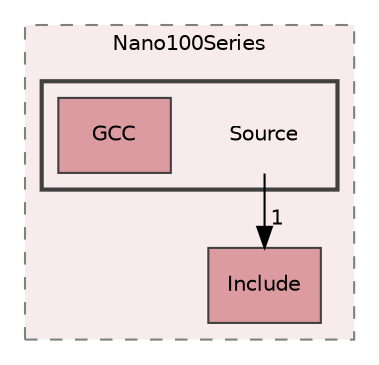 digraph "Device/Nuvoton/Nano100Series/Source"
{
 // LATEX_PDF_SIZE
  edge [fontname="Helvetica",fontsize="10",labelfontname="Helvetica",labelfontsize="10"];
  node [fontname="Helvetica",fontsize="10",shape=record];
  compound=true
  subgraph clusterdir_8901e4f9bfff2fe6a48972791184df48 {
    graph [ bgcolor="#f8ebec", pencolor="grey50", style="filled,dashed,", label="Nano100Series", fontname="Helvetica", fontsize="10", URL="dir_8901e4f9bfff2fe6a48972791184df48.html"]
  dir_36a53d4cfa3747a5de1ddcdc9890a6f3 [shape=box, label="Include", style="filled,", fillcolor="#dc9aa1", color="grey25", URL="dir_36a53d4cfa3747a5de1ddcdc9890a6f3.html"];
  subgraph clusterdir_cbb9ae9dd4af0bbfda42b13addf4186c {
    graph [ bgcolor="#f8ebec", pencolor="grey25", style="filled,bold,", label="", fontname="Helvetica", fontsize="10", URL="dir_cbb9ae9dd4af0bbfda42b13addf4186c.html"]
    dir_cbb9ae9dd4af0bbfda42b13addf4186c [shape=plaintext, label="Source"];
  dir_7171385f018c2105fc2ec2eb9b6c4291 [shape=box, label="GCC", style="filled,", fillcolor="#dc9aa1", color="grey25", URL="dir_7171385f018c2105fc2ec2eb9b6c4291.html"];
  }
  }
  dir_cbb9ae9dd4af0bbfda42b13addf4186c->dir_36a53d4cfa3747a5de1ddcdc9890a6f3 [headlabel="1", labeldistance=1.5 headhref="dir_000013_000004.html"];
}
